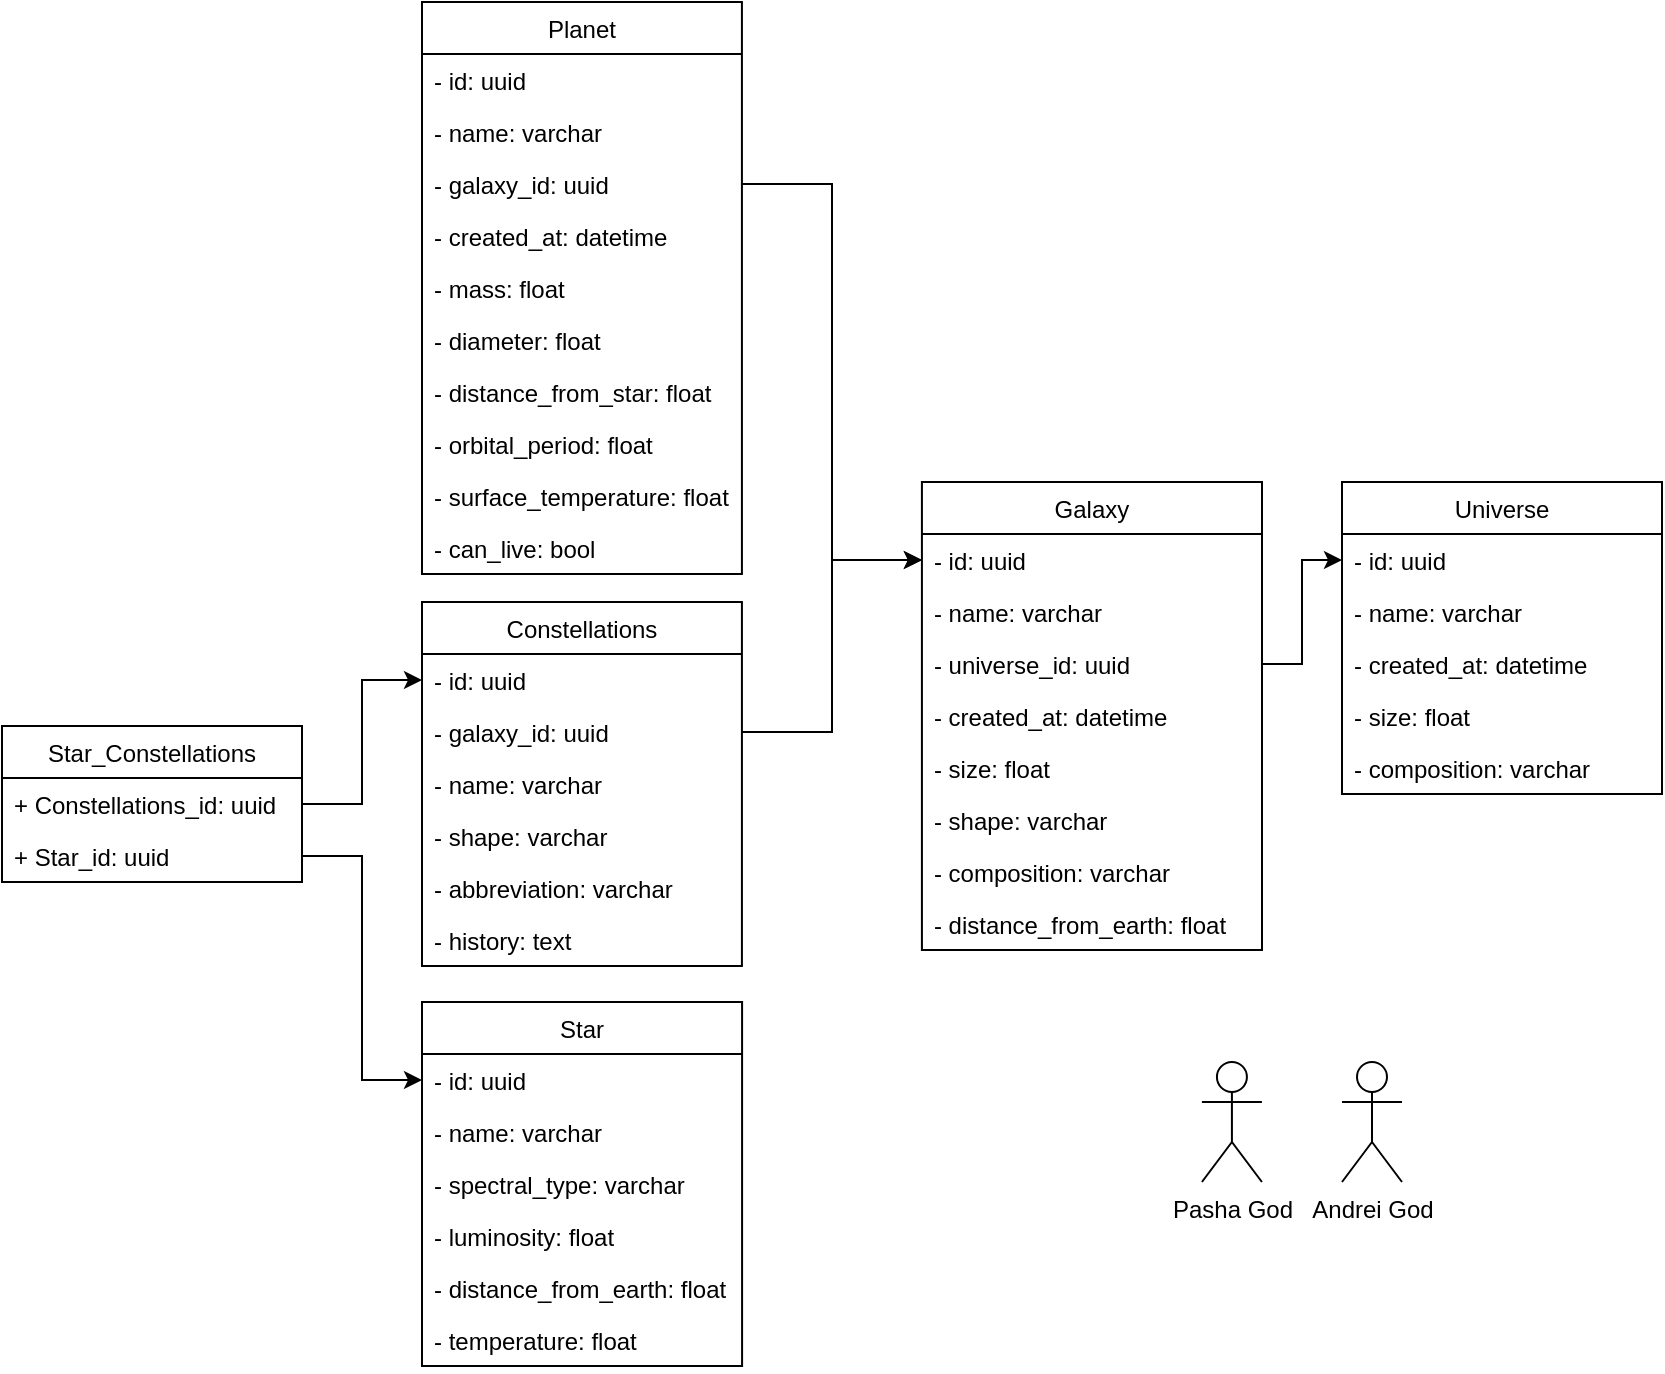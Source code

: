 <mxfile version="21.0.6" type="github">
  <diagram name="Страница 1" id="Bg6F_eg1BQB0qyp61wwv">
    <mxGraphModel dx="1080" dy="695" grid="1" gridSize="10" guides="1" tooltips="1" connect="1" arrows="1" fold="1" page="1" pageScale="1" pageWidth="1169" pageHeight="827" math="0" shadow="0">
      <root>
        <mxCell id="0" />
        <mxCell id="1" parent="0" />
        <mxCell id="k5xjA4PLT7-g8IIi1C31-2" style="edgeStyle=orthogonalEdgeStyle;rounded=0;orthogonalLoop=1;jettySize=auto;html=1;exitX=0.5;exitY=1;exitDx=0;exitDy=0;" parent="1" edge="1">
          <mxGeometry relative="1" as="geometry">
            <mxPoint x="419.96" y="316.0" as="sourcePoint" />
            <mxPoint x="419.96" y="316.0" as="targetPoint" />
          </mxGeometry>
        </mxCell>
        <mxCell id="k5xjA4PLT7-g8IIi1C31-7" value="Universe" style="swimlane;fontStyle=0;align=center;verticalAlign=top;childLayout=stackLayout;horizontal=1;startSize=26;horizontalStack=0;resizeParent=1;resizeParentMax=0;resizeLast=0;collapsible=1;marginBottom=0;" parent="1" vertex="1">
          <mxGeometry x="770" y="310" width="160" height="156" as="geometry" />
        </mxCell>
        <mxCell id="k5xjA4PLT7-g8IIi1C31-26" value="- id: uuid" style="text;strokeColor=none;fillColor=none;align=left;verticalAlign=top;spacingLeft=4;spacingRight=4;overflow=hidden;rotatable=0;points=[[0,0.5],[1,0.5]];portConstraint=eastwest;" parent="k5xjA4PLT7-g8IIi1C31-7" vertex="1">
          <mxGeometry y="26" width="160" height="26" as="geometry" />
        </mxCell>
        <mxCell id="k5xjA4PLT7-g8IIi1C31-8" value="- name: varchar" style="text;strokeColor=none;fillColor=none;align=left;verticalAlign=top;spacingLeft=4;spacingRight=4;overflow=hidden;rotatable=0;points=[[0,0.5],[1,0.5]];portConstraint=eastwest;" parent="k5xjA4PLT7-g8IIi1C31-7" vertex="1">
          <mxGeometry y="52" width="160" height="26" as="geometry" />
        </mxCell>
        <mxCell id="k5xjA4PLT7-g8IIi1C31-16" value="- created_at: datetime" style="text;strokeColor=none;fillColor=none;align=left;verticalAlign=top;spacingLeft=4;spacingRight=4;overflow=hidden;rotatable=0;points=[[0,0.5],[1,0.5]];portConstraint=eastwest;" parent="k5xjA4PLT7-g8IIi1C31-7" vertex="1">
          <mxGeometry y="78" width="160" height="26" as="geometry" />
        </mxCell>
        <mxCell id="Cm3p-tlsvX1pS4Pbubea-1" value="- size: float" style="text;strokeColor=none;fillColor=none;align=left;verticalAlign=top;spacingLeft=4;spacingRight=4;overflow=hidden;rotatable=0;points=[[0,0.5],[1,0.5]];portConstraint=eastwest;" vertex="1" parent="k5xjA4PLT7-g8IIi1C31-7">
          <mxGeometry y="104" width="160" height="26" as="geometry" />
        </mxCell>
        <mxCell id="Cm3p-tlsvX1pS4Pbubea-2" value="- composition: varchar" style="text;strokeColor=none;fillColor=none;align=left;verticalAlign=top;spacingLeft=4;spacingRight=4;overflow=hidden;rotatable=0;points=[[0,0.5],[1,0.5]];portConstraint=eastwest;" vertex="1" parent="k5xjA4PLT7-g8IIi1C31-7">
          <mxGeometry y="130" width="160" height="26" as="geometry" />
        </mxCell>
        <mxCell id="k5xjA4PLT7-g8IIi1C31-18" value="Galaxy" style="swimlane;fontStyle=0;childLayout=stackLayout;horizontal=1;startSize=26;fillColor=default;horizontalStack=0;resizeParent=1;resizeParentMax=0;resizeLast=0;collapsible=1;marginBottom=0;" parent="1" vertex="1">
          <mxGeometry x="559.96" y="310" width="170.04" height="234" as="geometry" />
        </mxCell>
        <mxCell id="k5xjA4PLT7-g8IIi1C31-25" value="- id: uuid" style="text;strokeColor=none;fillColor=none;align=left;verticalAlign=top;spacingLeft=4;spacingRight=4;overflow=hidden;rotatable=0;points=[[0,0.5],[1,0.5]];portConstraint=eastwest;" parent="k5xjA4PLT7-g8IIi1C31-18" vertex="1">
          <mxGeometry y="26" width="170.04" height="26" as="geometry" />
        </mxCell>
        <mxCell id="k5xjA4PLT7-g8IIi1C31-19" value="- name: varchar" style="text;strokeColor=none;fillColor=none;align=left;verticalAlign=top;spacingLeft=4;spacingRight=4;overflow=hidden;rotatable=0;points=[[0,0.5],[1,0.5]];portConstraint=eastwest;" parent="k5xjA4PLT7-g8IIi1C31-18" vertex="1">
          <mxGeometry y="52" width="170.04" height="26" as="geometry" />
        </mxCell>
        <mxCell id="k5xjA4PLT7-g8IIi1C31-23" value="- universe_id: uuid" style="text;strokeColor=none;fillColor=none;align=left;verticalAlign=top;spacingLeft=4;spacingRight=4;overflow=hidden;rotatable=0;points=[[0,0.5],[1,0.5]];portConstraint=eastwest;" parent="k5xjA4PLT7-g8IIi1C31-18" vertex="1">
          <mxGeometry y="78" width="170.04" height="26" as="geometry" />
        </mxCell>
        <mxCell id="k5xjA4PLT7-g8IIi1C31-21" value="- created_at: datetime&#xa;" style="text;strokeColor=none;fillColor=none;align=left;verticalAlign=top;spacingLeft=4;spacingRight=4;overflow=hidden;rotatable=0;points=[[0,0.5],[1,0.5]];portConstraint=eastwest;" parent="k5xjA4PLT7-g8IIi1C31-18" vertex="1">
          <mxGeometry y="104" width="170.04" height="26" as="geometry" />
        </mxCell>
        <mxCell id="Cm3p-tlsvX1pS4Pbubea-3" value="- size: float&#xa;" style="text;strokeColor=none;fillColor=none;align=left;verticalAlign=top;spacingLeft=4;spacingRight=4;overflow=hidden;rotatable=0;points=[[0,0.5],[1,0.5]];portConstraint=eastwest;" vertex="1" parent="k5xjA4PLT7-g8IIi1C31-18">
          <mxGeometry y="130" width="170.04" height="26" as="geometry" />
        </mxCell>
        <mxCell id="Cm3p-tlsvX1pS4Pbubea-4" value="- shape: varchar" style="text;strokeColor=none;fillColor=none;align=left;verticalAlign=top;spacingLeft=4;spacingRight=4;overflow=hidden;rotatable=0;points=[[0,0.5],[1,0.5]];portConstraint=eastwest;" vertex="1" parent="k5xjA4PLT7-g8IIi1C31-18">
          <mxGeometry y="156" width="170.04" height="26" as="geometry" />
        </mxCell>
        <mxCell id="Cm3p-tlsvX1pS4Pbubea-5" value="- composition: varchar" style="text;strokeColor=none;fillColor=none;align=left;verticalAlign=top;spacingLeft=4;spacingRight=4;overflow=hidden;rotatable=0;points=[[0,0.5],[1,0.5]];portConstraint=eastwest;" vertex="1" parent="k5xjA4PLT7-g8IIi1C31-18">
          <mxGeometry y="182" width="170.04" height="26" as="geometry" />
        </mxCell>
        <mxCell id="Cm3p-tlsvX1pS4Pbubea-6" value="- distance_from_earth: float" style="text;strokeColor=none;fillColor=none;align=left;verticalAlign=top;spacingLeft=4;spacingRight=4;overflow=hidden;rotatable=0;points=[[0,0.5],[1,0.5]];portConstraint=eastwest;" vertex="1" parent="k5xjA4PLT7-g8IIi1C31-18">
          <mxGeometry y="208" width="170.04" height="26" as="geometry" />
        </mxCell>
        <mxCell id="k5xjA4PLT7-g8IIi1C31-27" value="" style="edgeStyle=orthogonalEdgeStyle;rounded=0;orthogonalLoop=1;jettySize=auto;html=1;" parent="1" source="k5xjA4PLT7-g8IIi1C31-23" target="k5xjA4PLT7-g8IIi1C31-26" edge="1">
          <mxGeometry relative="1" as="geometry" />
        </mxCell>
        <mxCell id="k5xjA4PLT7-g8IIi1C31-28" value="Planet" style="swimlane;fontStyle=0;childLayout=stackLayout;horizontal=1;startSize=26;fillColor=default;horizontalStack=0;resizeParent=1;resizeParentMax=0;resizeLast=0;collapsible=1;marginBottom=0;" parent="1" vertex="1">
          <mxGeometry x="310" y="70" width="159.96" height="286" as="geometry" />
        </mxCell>
        <mxCell id="k5xjA4PLT7-g8IIi1C31-32" value="- id: uuid" style="text;strokeColor=none;fillColor=none;align=left;verticalAlign=top;spacingLeft=4;spacingRight=4;overflow=hidden;rotatable=0;points=[[0,0.5],[1,0.5]];portConstraint=eastwest;" parent="k5xjA4PLT7-g8IIi1C31-28" vertex="1">
          <mxGeometry y="26" width="159.96" height="26" as="geometry" />
        </mxCell>
        <mxCell id="k5xjA4PLT7-g8IIi1C31-33" value="- name: varchar" style="text;strokeColor=none;fillColor=none;align=left;verticalAlign=top;spacingLeft=4;spacingRight=4;overflow=hidden;rotatable=0;points=[[0,0.5],[1,0.5]];portConstraint=eastwest;" parent="k5xjA4PLT7-g8IIi1C31-28" vertex="1">
          <mxGeometry y="52" width="159.96" height="26" as="geometry" />
        </mxCell>
        <mxCell id="k5xjA4PLT7-g8IIi1C31-31" value="- galaxy_id: uuid" style="text;strokeColor=none;fillColor=none;align=left;verticalAlign=top;spacingLeft=4;spacingRight=4;overflow=hidden;rotatable=0;points=[[0,0.5],[1,0.5]];portConstraint=eastwest;" parent="k5xjA4PLT7-g8IIi1C31-28" vertex="1">
          <mxGeometry y="78" width="159.96" height="26" as="geometry" />
        </mxCell>
        <mxCell id="k5xjA4PLT7-g8IIi1C31-34" value="- created_at: datetime&#xa;" style="text;strokeColor=none;fillColor=none;align=left;verticalAlign=top;spacingLeft=4;spacingRight=4;overflow=hidden;rotatable=0;points=[[0,0.5],[1,0.5]];portConstraint=eastwest;" parent="k5xjA4PLT7-g8IIi1C31-28" vertex="1">
          <mxGeometry y="104" width="159.96" height="26" as="geometry" />
        </mxCell>
        <mxCell id="Cm3p-tlsvX1pS4Pbubea-7" value="- mass: float" style="text;strokeColor=none;fillColor=none;align=left;verticalAlign=top;spacingLeft=4;spacingRight=4;overflow=hidden;rotatable=0;points=[[0,0.5],[1,0.5]];portConstraint=eastwest;" vertex="1" parent="k5xjA4PLT7-g8IIi1C31-28">
          <mxGeometry y="130" width="159.96" height="26" as="geometry" />
        </mxCell>
        <mxCell id="Cm3p-tlsvX1pS4Pbubea-8" value="- diameter: float" style="text;strokeColor=none;fillColor=none;align=left;verticalAlign=top;spacingLeft=4;spacingRight=4;overflow=hidden;rotatable=0;points=[[0,0.5],[1,0.5]];portConstraint=eastwest;" vertex="1" parent="k5xjA4PLT7-g8IIi1C31-28">
          <mxGeometry y="156" width="159.96" height="26" as="geometry" />
        </mxCell>
        <mxCell id="Cm3p-tlsvX1pS4Pbubea-9" value="- distance_from_star: float" style="text;strokeColor=none;fillColor=none;align=left;verticalAlign=top;spacingLeft=4;spacingRight=4;overflow=hidden;rotatable=0;points=[[0,0.5],[1,0.5]];portConstraint=eastwest;" vertex="1" parent="k5xjA4PLT7-g8IIi1C31-28">
          <mxGeometry y="182" width="159.96" height="26" as="geometry" />
        </mxCell>
        <mxCell id="Cm3p-tlsvX1pS4Pbubea-10" value="- orbital_period: float" style="text;strokeColor=none;fillColor=none;align=left;verticalAlign=top;spacingLeft=4;spacingRight=4;overflow=hidden;rotatable=0;points=[[0,0.5],[1,0.5]];portConstraint=eastwest;" vertex="1" parent="k5xjA4PLT7-g8IIi1C31-28">
          <mxGeometry y="208" width="159.96" height="26" as="geometry" />
        </mxCell>
        <mxCell id="Cm3p-tlsvX1pS4Pbubea-11" value="- surface_temperature: float" style="text;strokeColor=none;fillColor=none;align=left;verticalAlign=top;spacingLeft=4;spacingRight=4;overflow=hidden;rotatable=0;points=[[0,0.5],[1,0.5]];portConstraint=eastwest;" vertex="1" parent="k5xjA4PLT7-g8IIi1C31-28">
          <mxGeometry y="234" width="159.96" height="26" as="geometry" />
        </mxCell>
        <mxCell id="k5xjA4PLT7-g8IIi1C31-35" value="- can_live: bool" style="text;strokeColor=none;fillColor=none;align=left;verticalAlign=top;spacingLeft=4;spacingRight=4;overflow=hidden;rotatable=0;points=[[0,0.5],[1,0.5]];portConstraint=eastwest;" parent="k5xjA4PLT7-g8IIi1C31-28" vertex="1">
          <mxGeometry y="260" width="159.96" height="26" as="geometry" />
        </mxCell>
        <mxCell id="k5xjA4PLT7-g8IIi1C31-37" style="edgeStyle=orthogonalEdgeStyle;rounded=0;orthogonalLoop=1;jettySize=auto;html=1;entryX=0;entryY=0.5;entryDx=0;entryDy=0;" parent="1" source="k5xjA4PLT7-g8IIi1C31-31" target="k5xjA4PLT7-g8IIi1C31-25" edge="1">
          <mxGeometry relative="1" as="geometry" />
        </mxCell>
        <mxCell id="k5xjA4PLT7-g8IIi1C31-38" value="Constellations" style="swimlane;fontStyle=0;childLayout=stackLayout;horizontal=1;startSize=26;fillColor=default;horizontalStack=0;resizeParent=1;resizeParentMax=0;resizeLast=0;collapsible=1;marginBottom=0;" parent="1" vertex="1">
          <mxGeometry x="310" y="370" width="159.96" height="182" as="geometry" />
        </mxCell>
        <mxCell id="k5xjA4PLT7-g8IIi1C31-42" value="- id: uuid" style="text;strokeColor=none;fillColor=none;align=left;verticalAlign=top;spacingLeft=4;spacingRight=4;overflow=hidden;rotatable=0;points=[[0,0.5],[1,0.5]];portConstraint=eastwest;" parent="k5xjA4PLT7-g8IIi1C31-38" vertex="1">
          <mxGeometry y="26" width="159.96" height="26" as="geometry" />
        </mxCell>
        <mxCell id="k5xjA4PLT7-g8IIi1C31-43" value="- galaxy_id: uuid" style="text;strokeColor=none;fillColor=none;align=left;verticalAlign=top;spacingLeft=4;spacingRight=4;overflow=hidden;rotatable=0;points=[[0,0.5],[1,0.5]];portConstraint=eastwest;" parent="k5xjA4PLT7-g8IIi1C31-38" vertex="1">
          <mxGeometry y="52" width="159.96" height="26" as="geometry" />
        </mxCell>
        <mxCell id="niIvJYFqWhiyla7VrMUE-1" value="- name: varchar" style="text;strokeColor=none;fillColor=none;align=left;verticalAlign=top;spacingLeft=4;spacingRight=4;overflow=hidden;rotatable=0;points=[[0,0.5],[1,0.5]];portConstraint=eastwest;" parent="k5xjA4PLT7-g8IIi1C31-38" vertex="1">
          <mxGeometry y="78" width="159.96" height="26" as="geometry" />
        </mxCell>
        <mxCell id="Cm3p-tlsvX1pS4Pbubea-16" value="- shape: varchar" style="text;strokeColor=none;fillColor=none;align=left;verticalAlign=top;spacingLeft=4;spacingRight=4;overflow=hidden;rotatable=0;points=[[0,0.5],[1,0.5]];portConstraint=eastwest;" vertex="1" parent="k5xjA4PLT7-g8IIi1C31-38">
          <mxGeometry y="104" width="159.96" height="26" as="geometry" />
        </mxCell>
        <mxCell id="Cm3p-tlsvX1pS4Pbubea-15" value="- abbreviation: varchar" style="text;strokeColor=none;fillColor=none;align=left;verticalAlign=top;spacingLeft=4;spacingRight=4;overflow=hidden;rotatable=0;points=[[0,0.5],[1,0.5]];portConstraint=eastwest;" vertex="1" parent="k5xjA4PLT7-g8IIi1C31-38">
          <mxGeometry y="130" width="159.96" height="26" as="geometry" />
        </mxCell>
        <mxCell id="k5xjA4PLT7-g8IIi1C31-44" value="- history: text" style="text;strokeColor=none;fillColor=none;align=left;verticalAlign=top;spacingLeft=4;spacingRight=4;overflow=hidden;rotatable=0;points=[[0,0.5],[1,0.5]];portConstraint=eastwest;" parent="k5xjA4PLT7-g8IIi1C31-38" vertex="1">
          <mxGeometry y="156" width="159.96" height="26" as="geometry" />
        </mxCell>
        <mxCell id="k5xjA4PLT7-g8IIi1C31-46" value="Star" style="swimlane;fontStyle=0;childLayout=stackLayout;horizontal=1;startSize=26;fillColor=default;horizontalStack=0;resizeParent=1;resizeParentMax=0;resizeLast=0;collapsible=1;marginBottom=0;" parent="1" vertex="1">
          <mxGeometry x="310" y="570" width="160.04" height="182" as="geometry" />
        </mxCell>
        <mxCell id="k5xjA4PLT7-g8IIi1C31-50" value="- id: uuid" style="text;strokeColor=none;fillColor=none;align=left;verticalAlign=top;spacingLeft=4;spacingRight=4;overflow=hidden;rotatable=0;points=[[0,0.5],[1,0.5]];portConstraint=eastwest;" parent="k5xjA4PLT7-g8IIi1C31-46" vertex="1">
          <mxGeometry y="26" width="160.04" height="26" as="geometry" />
        </mxCell>
        <mxCell id="k5xjA4PLT7-g8IIi1C31-53" value="- name: varchar" style="text;strokeColor=none;fillColor=none;align=left;verticalAlign=top;spacingLeft=4;spacingRight=4;overflow=hidden;rotatable=0;points=[[0,0.5],[1,0.5]];portConstraint=eastwest;" parent="k5xjA4PLT7-g8IIi1C31-46" vertex="1">
          <mxGeometry y="52" width="160.04" height="26" as="geometry" />
        </mxCell>
        <mxCell id="Cm3p-tlsvX1pS4Pbubea-12" value="- spectral_type: varchar" style="text;strokeColor=none;fillColor=none;align=left;verticalAlign=top;spacingLeft=4;spacingRight=4;overflow=hidden;rotatable=0;points=[[0,0.5],[1,0.5]];portConstraint=eastwest;" vertex="1" parent="k5xjA4PLT7-g8IIi1C31-46">
          <mxGeometry y="78" width="160.04" height="26" as="geometry" />
        </mxCell>
        <mxCell id="Cm3p-tlsvX1pS4Pbubea-13" value="- luminosity: float" style="text;strokeColor=none;fillColor=none;align=left;verticalAlign=top;spacingLeft=4;spacingRight=4;overflow=hidden;rotatable=0;points=[[0,0.5],[1,0.5]];portConstraint=eastwest;" vertex="1" parent="k5xjA4PLT7-g8IIi1C31-46">
          <mxGeometry y="104" width="160.04" height="26" as="geometry" />
        </mxCell>
        <mxCell id="Cm3p-tlsvX1pS4Pbubea-14" value="- distance_from_earth: float" style="text;strokeColor=none;fillColor=none;align=left;verticalAlign=top;spacingLeft=4;spacingRight=4;overflow=hidden;rotatable=0;points=[[0,0.5],[1,0.5]];portConstraint=eastwest;" vertex="1" parent="k5xjA4PLT7-g8IIi1C31-46">
          <mxGeometry y="130" width="160.04" height="26" as="geometry" />
        </mxCell>
        <mxCell id="niIvJYFqWhiyla7VrMUE-2" value="- temperature: float" style="text;strokeColor=none;fillColor=none;align=left;verticalAlign=top;spacingLeft=4;spacingRight=4;overflow=hidden;rotatable=0;points=[[0,0.5],[1,0.5]];portConstraint=eastwest;" parent="k5xjA4PLT7-g8IIi1C31-46" vertex="1">
          <mxGeometry y="156" width="160.04" height="26" as="geometry" />
        </mxCell>
        <mxCell id="k5xjA4PLT7-g8IIi1C31-55" value="Andrei God" style="shape=umlActor;verticalLabelPosition=bottom;verticalAlign=top;html=1;" parent="1" vertex="1">
          <mxGeometry x="770" y="600" width="30" height="60" as="geometry" />
        </mxCell>
        <mxCell id="k5xjA4PLT7-g8IIi1C31-56" value="Pasha God" style="shape=umlActor;verticalLabelPosition=bottom;verticalAlign=top;html=1;" parent="1" vertex="1">
          <mxGeometry x="699.96" y="600" width="30" height="60" as="geometry" />
        </mxCell>
        <mxCell id="niIvJYFqWhiyla7VrMUE-7" value="Star_Constellations" style="swimlane;fontStyle=0;childLayout=stackLayout;horizontal=1;startSize=26;fillColor=default;horizontalStack=0;resizeParent=1;resizeParentMax=0;resizeLast=0;collapsible=1;marginBottom=0;" parent="1" vertex="1">
          <mxGeometry x="100.0" y="432" width="150" height="78" as="geometry" />
        </mxCell>
        <mxCell id="niIvJYFqWhiyla7VrMUE-10" value="+ Constellations_id: uuid" style="text;strokeColor=none;fillColor=none;align=left;verticalAlign=top;spacingLeft=4;spacingRight=4;overflow=hidden;rotatable=0;points=[[0,0.5],[1,0.5]];portConstraint=eastwest;" parent="niIvJYFqWhiyla7VrMUE-7" vertex="1">
          <mxGeometry y="26" width="150" height="26" as="geometry" />
        </mxCell>
        <mxCell id="niIvJYFqWhiyla7VrMUE-8" value="+ Star_id: uuid" style="text;strokeColor=none;fillColor=none;align=left;verticalAlign=top;spacingLeft=4;spacingRight=4;overflow=hidden;rotatable=0;points=[[0,0.5],[1,0.5]];portConstraint=eastwest;" parent="niIvJYFqWhiyla7VrMUE-7" vertex="1">
          <mxGeometry y="52" width="150" height="26" as="geometry" />
        </mxCell>
        <mxCell id="niIvJYFqWhiyla7VrMUE-17" style="edgeStyle=orthogonalEdgeStyle;rounded=0;orthogonalLoop=1;jettySize=auto;html=1;" parent="1" source="k5xjA4PLT7-g8IIi1C31-43" target="k5xjA4PLT7-g8IIi1C31-25" edge="1">
          <mxGeometry relative="1" as="geometry" />
        </mxCell>
        <mxCell id="niIvJYFqWhiyla7VrMUE-18" style="edgeStyle=orthogonalEdgeStyle;rounded=0;orthogonalLoop=1;jettySize=auto;html=1;exitX=1;exitY=0.5;exitDx=0;exitDy=0;" parent="1" source="niIvJYFqWhiyla7VrMUE-10" target="k5xjA4PLT7-g8IIi1C31-42" edge="1">
          <mxGeometry relative="1" as="geometry" />
        </mxCell>
        <mxCell id="niIvJYFqWhiyla7VrMUE-19" style="edgeStyle=orthogonalEdgeStyle;rounded=0;orthogonalLoop=1;jettySize=auto;html=1;exitX=1;exitY=0.5;exitDx=0;exitDy=0;" parent="1" source="niIvJYFqWhiyla7VrMUE-8" target="k5xjA4PLT7-g8IIi1C31-50" edge="1">
          <mxGeometry relative="1" as="geometry" />
        </mxCell>
      </root>
    </mxGraphModel>
  </diagram>
</mxfile>
